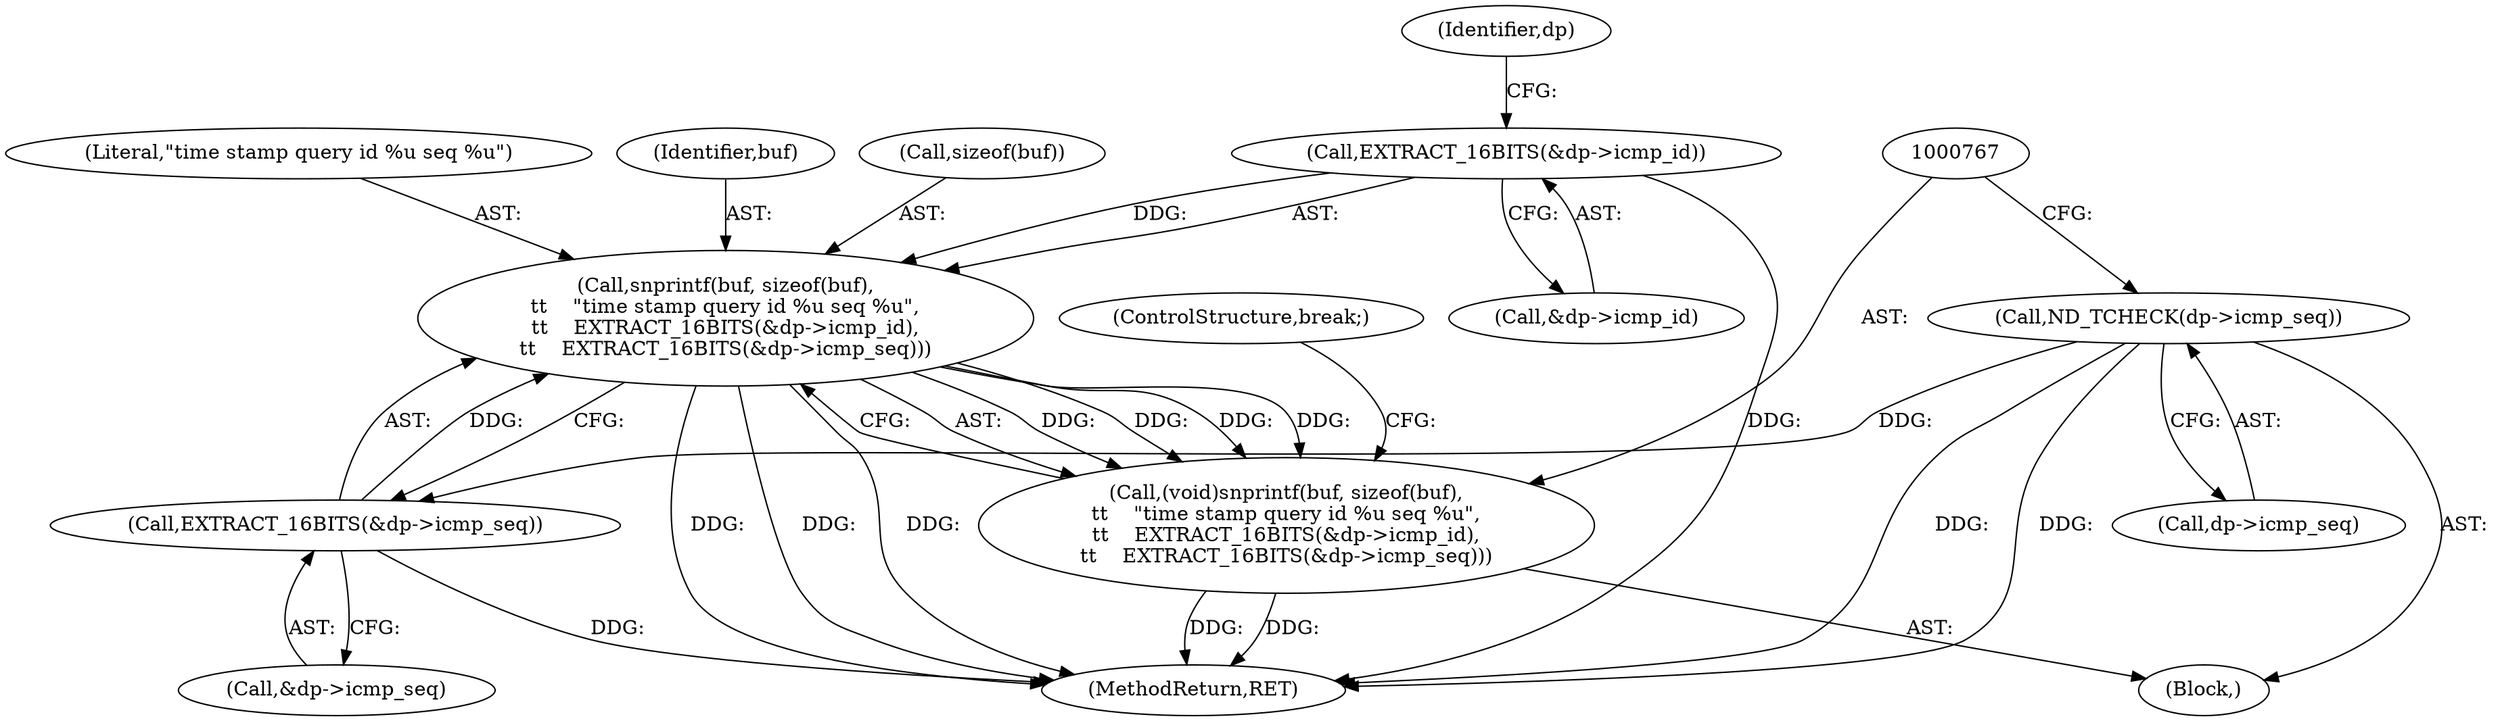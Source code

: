 digraph "0_tcpdump_1a1bce0526a77b62e41531b00f8bb5e21fd4f3a3@API" {
"1000768" [label="(Call,snprintf(buf, sizeof(buf),\n\t\t    \"time stamp query id %u seq %u\",\n\t\t    EXTRACT_16BITS(&dp->icmp_id),\n\t\t    EXTRACT_16BITS(&dp->icmp_seq)))"];
"1000773" [label="(Call,EXTRACT_16BITS(&dp->icmp_id))"];
"1000778" [label="(Call,EXTRACT_16BITS(&dp->icmp_seq))"];
"1000762" [label="(Call,ND_TCHECK(dp->icmp_seq))"];
"1000766" [label="(Call,(void)snprintf(buf, sizeof(buf),\n\t\t    \"time stamp query id %u seq %u\",\n\t\t    EXTRACT_16BITS(&dp->icmp_id),\n\t\t    EXTRACT_16BITS(&dp->icmp_seq)))"];
"1000778" [label="(Call,EXTRACT_16BITS(&dp->icmp_seq))"];
"1000783" [label="(ControlStructure,break;)"];
"1000779" [label="(Call,&dp->icmp_seq)"];
"1000781" [label="(Identifier,dp)"];
"1000773" [label="(Call,EXTRACT_16BITS(&dp->icmp_id))"];
"1000162" [label="(Block,)"];
"1000768" [label="(Call,snprintf(buf, sizeof(buf),\n\t\t    \"time stamp query id %u seq %u\",\n\t\t    EXTRACT_16BITS(&dp->icmp_id),\n\t\t    EXTRACT_16BITS(&dp->icmp_seq)))"];
"1001279" [label="(MethodReturn,RET)"];
"1000762" [label="(Call,ND_TCHECK(dp->icmp_seq))"];
"1000763" [label="(Call,dp->icmp_seq)"];
"1000772" [label="(Literal,\"time stamp query id %u seq %u\")"];
"1000766" [label="(Call,(void)snprintf(buf, sizeof(buf),\n\t\t    \"time stamp query id %u seq %u\",\n\t\t    EXTRACT_16BITS(&dp->icmp_id),\n\t\t    EXTRACT_16BITS(&dp->icmp_seq)))"];
"1000769" [label="(Identifier,buf)"];
"1000774" [label="(Call,&dp->icmp_id)"];
"1000770" [label="(Call,sizeof(buf))"];
"1000768" -> "1000766"  [label="AST: "];
"1000768" -> "1000778"  [label="CFG: "];
"1000769" -> "1000768"  [label="AST: "];
"1000770" -> "1000768"  [label="AST: "];
"1000772" -> "1000768"  [label="AST: "];
"1000773" -> "1000768"  [label="AST: "];
"1000778" -> "1000768"  [label="AST: "];
"1000766" -> "1000768"  [label="CFG: "];
"1000768" -> "1001279"  [label="DDG: "];
"1000768" -> "1001279"  [label="DDG: "];
"1000768" -> "1001279"  [label="DDG: "];
"1000768" -> "1000766"  [label="DDG: "];
"1000768" -> "1000766"  [label="DDG: "];
"1000768" -> "1000766"  [label="DDG: "];
"1000768" -> "1000766"  [label="DDG: "];
"1000773" -> "1000768"  [label="DDG: "];
"1000778" -> "1000768"  [label="DDG: "];
"1000773" -> "1000774"  [label="CFG: "];
"1000774" -> "1000773"  [label="AST: "];
"1000781" -> "1000773"  [label="CFG: "];
"1000773" -> "1001279"  [label="DDG: "];
"1000778" -> "1000779"  [label="CFG: "];
"1000779" -> "1000778"  [label="AST: "];
"1000778" -> "1001279"  [label="DDG: "];
"1000762" -> "1000778"  [label="DDG: "];
"1000762" -> "1000162"  [label="AST: "];
"1000762" -> "1000763"  [label="CFG: "];
"1000763" -> "1000762"  [label="AST: "];
"1000767" -> "1000762"  [label="CFG: "];
"1000762" -> "1001279"  [label="DDG: "];
"1000762" -> "1001279"  [label="DDG: "];
"1000766" -> "1000162"  [label="AST: "];
"1000767" -> "1000766"  [label="AST: "];
"1000783" -> "1000766"  [label="CFG: "];
"1000766" -> "1001279"  [label="DDG: "];
"1000766" -> "1001279"  [label="DDG: "];
}
